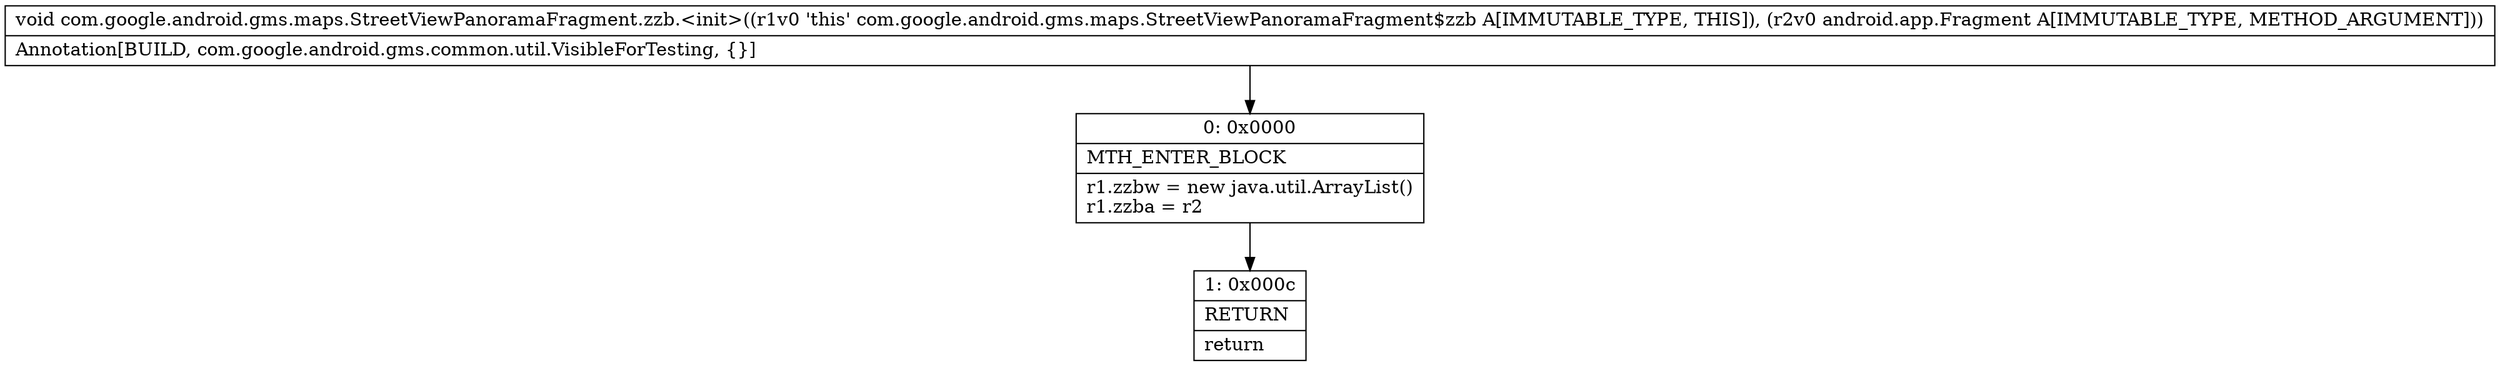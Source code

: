 digraph "CFG forcom.google.android.gms.maps.StreetViewPanoramaFragment.zzb.\<init\>(Landroid\/app\/Fragment;)V" {
Node_0 [shape=record,label="{0\:\ 0x0000|MTH_ENTER_BLOCK\l|r1.zzbw = new java.util.ArrayList()\lr1.zzba = r2\l}"];
Node_1 [shape=record,label="{1\:\ 0x000c|RETURN\l|return\l}"];
MethodNode[shape=record,label="{void com.google.android.gms.maps.StreetViewPanoramaFragment.zzb.\<init\>((r1v0 'this' com.google.android.gms.maps.StreetViewPanoramaFragment$zzb A[IMMUTABLE_TYPE, THIS]), (r2v0 android.app.Fragment A[IMMUTABLE_TYPE, METHOD_ARGUMENT]))  | Annotation[BUILD, com.google.android.gms.common.util.VisibleForTesting, \{\}]\l}"];
MethodNode -> Node_0;
Node_0 -> Node_1;
}

